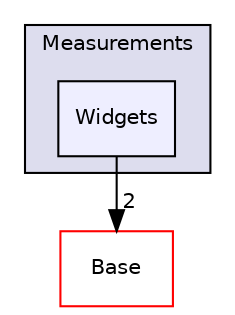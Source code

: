 digraph "Modules/Loadable/Measurements/Widgets" {
  bgcolor=transparent;
  compound=true
  node [ fontsize="10", fontname="Helvetica"];
  edge [ labelfontsize="10", labelfontname="Helvetica"];
  subgraph clusterdir_db2cf7b47613cd0e149449b2f463ea33 {
    graph [ bgcolor="#ddddee", pencolor="black", label="Measurements" fontname="Helvetica", fontsize="10", URL="dir_db2cf7b47613cd0e149449b2f463ea33.html"]
  dir_955adbc4b0de083ad82c38164734b79f [shape=box, label="Widgets", style="filled", fillcolor="#eeeeff", pencolor="black", URL="dir_955adbc4b0de083ad82c38164734b79f.html"];
  }
  dir_628593db0cdce5a76fb85526ae5aa762 [shape=box label="Base" color="red" URL="dir_628593db0cdce5a76fb85526ae5aa762.html"];
  dir_955adbc4b0de083ad82c38164734b79f->dir_628593db0cdce5a76fb85526ae5aa762 [headlabel="2", labeldistance=1.5 headhref="dir_000081_000002.html"];
}
